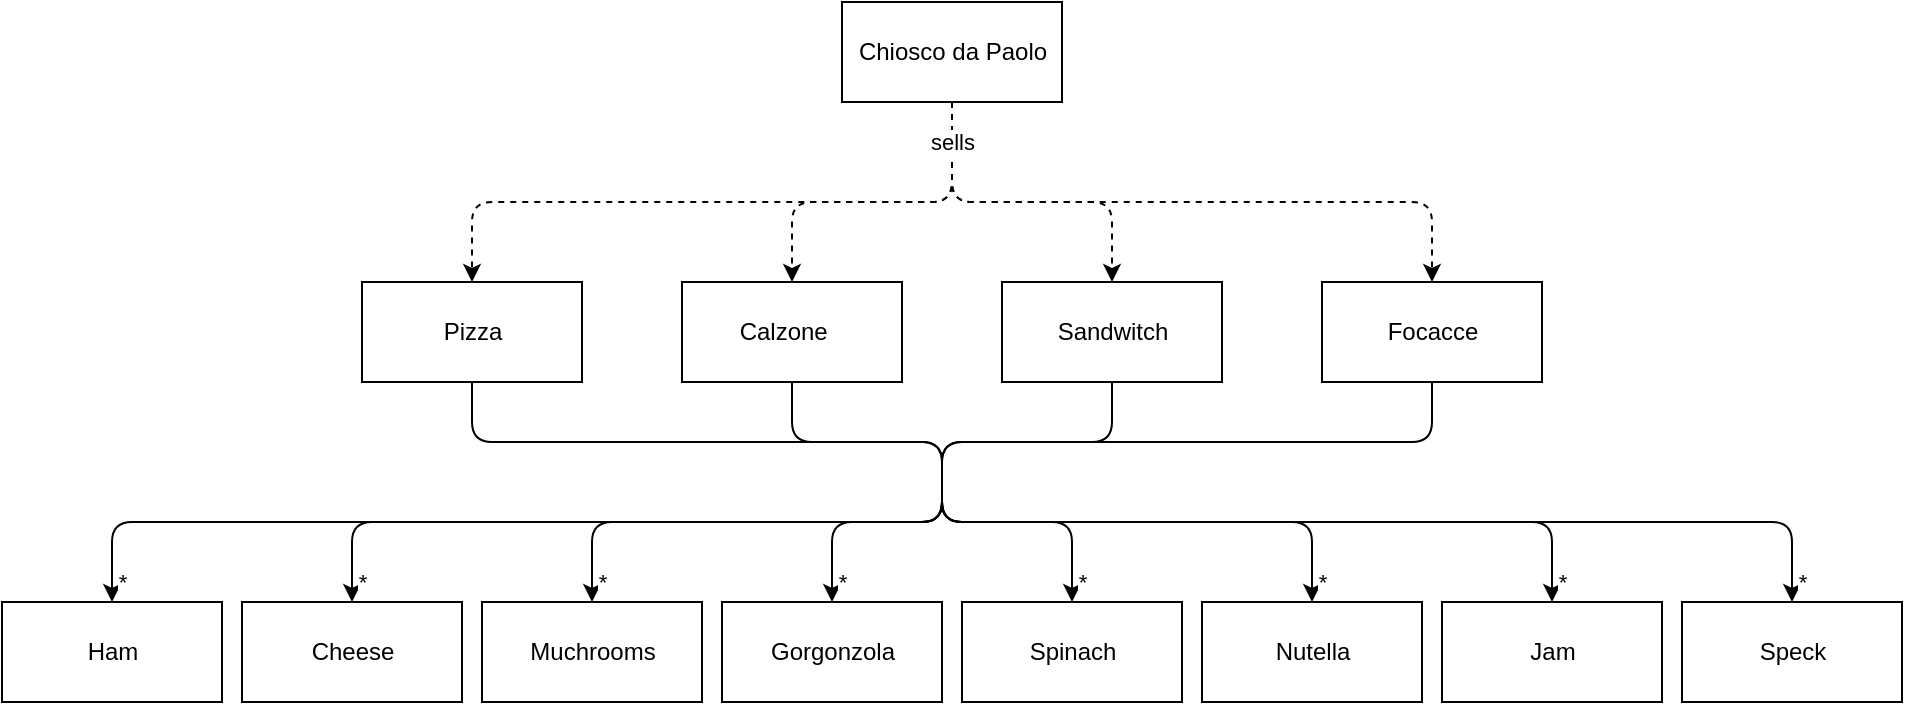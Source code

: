 <mxfile version="15.0.6" type="device"><diagram id="4oQiN1eQJwrkDJtPHBUI" name="Page-1"><mxGraphModel dx="1216" dy="1003" grid="1" gridSize="10" guides="1" tooltips="1" connect="1" arrows="1" fold="1" page="1" pageScale="1" pageWidth="850" pageHeight="1100" math="0" shadow="0"><root><mxCell id="0"/><mxCell id="1" parent="0"/><mxCell id="MtCtV6fkB9iulTrUOXM7-1" value="Chiosco da Paolo" style="html=1;" vertex="1" parent="1"><mxGeometry x="430" y="260" width="110" height="50" as="geometry"/></mxCell><mxCell id="MtCtV6fkB9iulTrUOXM7-2" value="Pizza" style="html=1;" vertex="1" parent="1"><mxGeometry x="190" y="400" width="110" height="50" as="geometry"/></mxCell><mxCell id="MtCtV6fkB9iulTrUOXM7-3" value="Calzone&lt;span style=&quot;white-space: pre&quot;&gt;&#9;&lt;/span&gt;" style="html=1;" vertex="1" parent="1"><mxGeometry x="350" y="400" width="110" height="50" as="geometry"/></mxCell><mxCell id="MtCtV6fkB9iulTrUOXM7-4" value="Sandwitch" style="html=1;" vertex="1" parent="1"><mxGeometry x="510" y="400" width="110" height="50" as="geometry"/></mxCell><mxCell id="MtCtV6fkB9iulTrUOXM7-5" value="Focacce" style="html=1;" vertex="1" parent="1"><mxGeometry x="670" y="400" width="110" height="50" as="geometry"/></mxCell><mxCell id="MtCtV6fkB9iulTrUOXM7-8" value="" style="endArrow=classic;html=1;dashed=1;exitX=0.5;exitY=1;exitDx=0;exitDy=0;entryX=0.5;entryY=0;entryDx=0;entryDy=0;" edge="1" parent="1" source="MtCtV6fkB9iulTrUOXM7-1" target="MtCtV6fkB9iulTrUOXM7-2"><mxGeometry width="50" height="50" relative="1" as="geometry"><mxPoint x="440" y="600" as="sourcePoint"/><mxPoint x="490" y="550" as="targetPoint"/><Array as="points"><mxPoint x="485" y="360"/><mxPoint x="245" y="360"/></Array></mxGeometry></mxCell><mxCell id="MtCtV6fkB9iulTrUOXM7-9" value="" style="endArrow=classic;html=1;dashed=1;exitX=0.5;exitY=1;exitDx=0;exitDy=0;entryX=0.5;entryY=0;entryDx=0;entryDy=0;" edge="1" parent="1" source="MtCtV6fkB9iulTrUOXM7-1" target="MtCtV6fkB9iulTrUOXM7-3"><mxGeometry width="50" height="50" relative="1" as="geometry"><mxPoint x="495" y="320" as="sourcePoint"/><mxPoint x="255" y="410" as="targetPoint"/><Array as="points"><mxPoint x="485" y="360"/><mxPoint x="405" y="360"/></Array></mxGeometry></mxCell><mxCell id="MtCtV6fkB9iulTrUOXM7-10" value="" style="endArrow=classic;html=1;dashed=1;entryX=0.5;entryY=0;entryDx=0;entryDy=0;exitX=0.5;exitY=1;exitDx=0;exitDy=0;" edge="1" parent="1" source="MtCtV6fkB9iulTrUOXM7-1" target="MtCtV6fkB9iulTrUOXM7-4"><mxGeometry width="50" height="50" relative="1" as="geometry"><mxPoint x="490" y="310" as="sourcePoint"/><mxPoint x="415" y="410" as="targetPoint"/><Array as="points"><mxPoint x="485" y="360"/><mxPoint x="565" y="360"/></Array></mxGeometry></mxCell><mxCell id="MtCtV6fkB9iulTrUOXM7-11" value="sells" style="endArrow=classic;html=1;dashed=1;entryX=0.5;entryY=0;entryDx=0;entryDy=0;exitX=0.5;exitY=1;exitDx=0;exitDy=0;" edge="1" parent="1" source="MtCtV6fkB9iulTrUOXM7-1" target="MtCtV6fkB9iulTrUOXM7-5"><mxGeometry x="-0.879" width="50" height="50" relative="1" as="geometry"><mxPoint x="495" y="320" as="sourcePoint"/><mxPoint x="575" y="410" as="targetPoint"/><Array as="points"><mxPoint x="485" y="360"/><mxPoint x="725" y="360"/></Array><mxPoint as="offset"/></mxGeometry></mxCell><mxCell id="MtCtV6fkB9iulTrUOXM7-13" value="Ham" style="html=1;" vertex="1" parent="1"><mxGeometry x="10" y="560" width="110" height="50" as="geometry"/></mxCell><mxCell id="MtCtV6fkB9iulTrUOXM7-14" value="Cheese" style="html=1;" vertex="1" parent="1"><mxGeometry x="130" y="560" width="110" height="50" as="geometry"/></mxCell><mxCell id="MtCtV6fkB9iulTrUOXM7-15" value="Muchrooms" style="html=1;" vertex="1" parent="1"><mxGeometry x="250" y="560" width="110" height="50" as="geometry"/></mxCell><mxCell id="MtCtV6fkB9iulTrUOXM7-16" value="Gorgonzola" style="html=1;" vertex="1" parent="1"><mxGeometry x="370" y="560" width="110" height="50" as="geometry"/></mxCell><mxCell id="MtCtV6fkB9iulTrUOXM7-17" value="Spinach" style="html=1;" vertex="1" parent="1"><mxGeometry x="490" y="560" width="110" height="50" as="geometry"/></mxCell><mxCell id="MtCtV6fkB9iulTrUOXM7-18" value="Speck" style="html=1;" vertex="1" parent="1"><mxGeometry x="850" y="560" width="110" height="50" as="geometry"/></mxCell><mxCell id="MtCtV6fkB9iulTrUOXM7-19" value="Nutella" style="html=1;" vertex="1" parent="1"><mxGeometry x="610" y="560" width="110" height="50" as="geometry"/></mxCell><mxCell id="MtCtV6fkB9iulTrUOXM7-20" value="Jam" style="html=1;" vertex="1" parent="1"><mxGeometry x="730" y="560" width="110" height="50" as="geometry"/></mxCell><mxCell id="MtCtV6fkB9iulTrUOXM7-22" value="*" style="endArrow=classic;html=1;exitX=0.5;exitY=1;exitDx=0;exitDy=0;entryX=0.5;entryY=0;entryDx=0;entryDy=0;" edge="1" parent="1" source="MtCtV6fkB9iulTrUOXM7-2" target="MtCtV6fkB9iulTrUOXM7-13"><mxGeometry x="0.974" y="5" width="50" height="50" relative="1" as="geometry"><mxPoint x="530" y="750" as="sourcePoint"/><mxPoint x="580" y="700" as="targetPoint"/><Array as="points"><mxPoint x="245" y="480"/><mxPoint x="480" y="480"/><mxPoint x="480" y="520"/><mxPoint x="65" y="520"/></Array><mxPoint as="offset"/></mxGeometry></mxCell><mxCell id="MtCtV6fkB9iulTrUOXM7-23" value="*" style="endArrow=classic;html=1;exitX=0.5;exitY=1;exitDx=0;exitDy=0;entryX=0.5;entryY=0;entryDx=0;entryDy=0;" edge="1" parent="1" source="MtCtV6fkB9iulTrUOXM7-3" target="MtCtV6fkB9iulTrUOXM7-14"><mxGeometry x="0.958" y="5" width="50" height="50" relative="1" as="geometry"><mxPoint x="255" y="460" as="sourcePoint"/><mxPoint x="75" y="570" as="targetPoint"/><Array as="points"><mxPoint x="405" y="480"/><mxPoint x="480" y="480"/><mxPoint x="480" y="520"/><mxPoint x="185" y="520"/><mxPoint x="185" y="540"/></Array><mxPoint as="offset"/></mxGeometry></mxCell><mxCell id="MtCtV6fkB9iulTrUOXM7-24" value="*" style="endArrow=classic;html=1;exitX=0.5;exitY=1;exitDx=0;exitDy=0;entryX=0.5;entryY=0;entryDx=0;entryDy=0;" edge="1" parent="1" source="MtCtV6fkB9iulTrUOXM7-4" target="MtCtV6fkB9iulTrUOXM7-15"><mxGeometry x="0.946" y="5" width="50" height="50" relative="1" as="geometry"><mxPoint x="415" y="460" as="sourcePoint"/><mxPoint x="195" y="570" as="targetPoint"/><Array as="points"><mxPoint x="565" y="480"/><mxPoint x="480" y="480"/><mxPoint x="480" y="520"/><mxPoint x="305" y="520"/></Array><mxPoint as="offset"/></mxGeometry></mxCell><mxCell id="MtCtV6fkB9iulTrUOXM7-25" value="*" style="endArrow=classic;html=1;exitX=0.5;exitY=1;exitDx=0;exitDy=0;entryX=0.5;entryY=0;entryDx=0;entryDy=0;" edge="1" parent="1" source="MtCtV6fkB9iulTrUOXM7-5" target="MtCtV6fkB9iulTrUOXM7-16"><mxGeometry x="0.951" y="5" width="50" height="50" relative="1" as="geometry"><mxPoint x="575" y="460" as="sourcePoint"/><mxPoint x="315" y="570" as="targetPoint"/><Array as="points"><mxPoint x="725" y="480"/><mxPoint x="480" y="480"/><mxPoint x="480" y="520"/><mxPoint x="425" y="520"/></Array><mxPoint as="offset"/></mxGeometry></mxCell><mxCell id="MtCtV6fkB9iulTrUOXM7-26" value="*" style="endArrow=classic;html=1;entryX=0.5;entryY=0;entryDx=0;entryDy=0;" edge="1" parent="1" target="MtCtV6fkB9iulTrUOXM7-17"><mxGeometry x="0.84" y="5" width="50" height="50" relative="1" as="geometry"><mxPoint x="480" y="500" as="sourcePoint"/><mxPoint x="630" y="510" as="targetPoint"/><Array as="points"><mxPoint x="480" y="520"/><mxPoint x="545" y="520"/></Array><mxPoint as="offset"/></mxGeometry></mxCell><mxCell id="MtCtV6fkB9iulTrUOXM7-27" value="*" style="endArrow=classic;html=1;entryX=0.5;entryY=0;entryDx=0;entryDy=0;" edge="1" parent="1" target="MtCtV6fkB9iulTrUOXM7-19"><mxGeometry x="0.922" y="5" width="50" height="50" relative="1" as="geometry"><mxPoint x="480" y="490" as="sourcePoint"/><mxPoint x="555" y="570" as="targetPoint"/><Array as="points"><mxPoint x="480" y="520"/><mxPoint x="665" y="520"/></Array><mxPoint as="offset"/></mxGeometry></mxCell><mxCell id="MtCtV6fkB9iulTrUOXM7-28" value="*" style="endArrow=classic;html=1;entryX=0.5;entryY=0;entryDx=0;entryDy=0;" edge="1" parent="1" target="MtCtV6fkB9iulTrUOXM7-20"><mxGeometry x="0.947" y="5" width="50" height="50" relative="1" as="geometry"><mxPoint x="480" y="490" as="sourcePoint"/><mxPoint x="675" y="570" as="targetPoint"/><Array as="points"><mxPoint x="480" y="520"/><mxPoint x="785" y="520"/></Array><mxPoint as="offset"/></mxGeometry></mxCell><mxCell id="MtCtV6fkB9iulTrUOXM7-29" value="*" style="endArrow=classic;html=1;entryX=0.5;entryY=0;entryDx=0;entryDy=0;" edge="1" parent="1" target="MtCtV6fkB9iulTrUOXM7-18"><mxGeometry x="0.96" y="5" width="50" height="50" relative="1" as="geometry"><mxPoint x="480" y="490" as="sourcePoint"/><mxPoint x="795" y="570" as="targetPoint"/><Array as="points"><mxPoint x="480" y="520"/><mxPoint x="905" y="520"/></Array><mxPoint as="offset"/></mxGeometry></mxCell></root></mxGraphModel></diagram></mxfile>